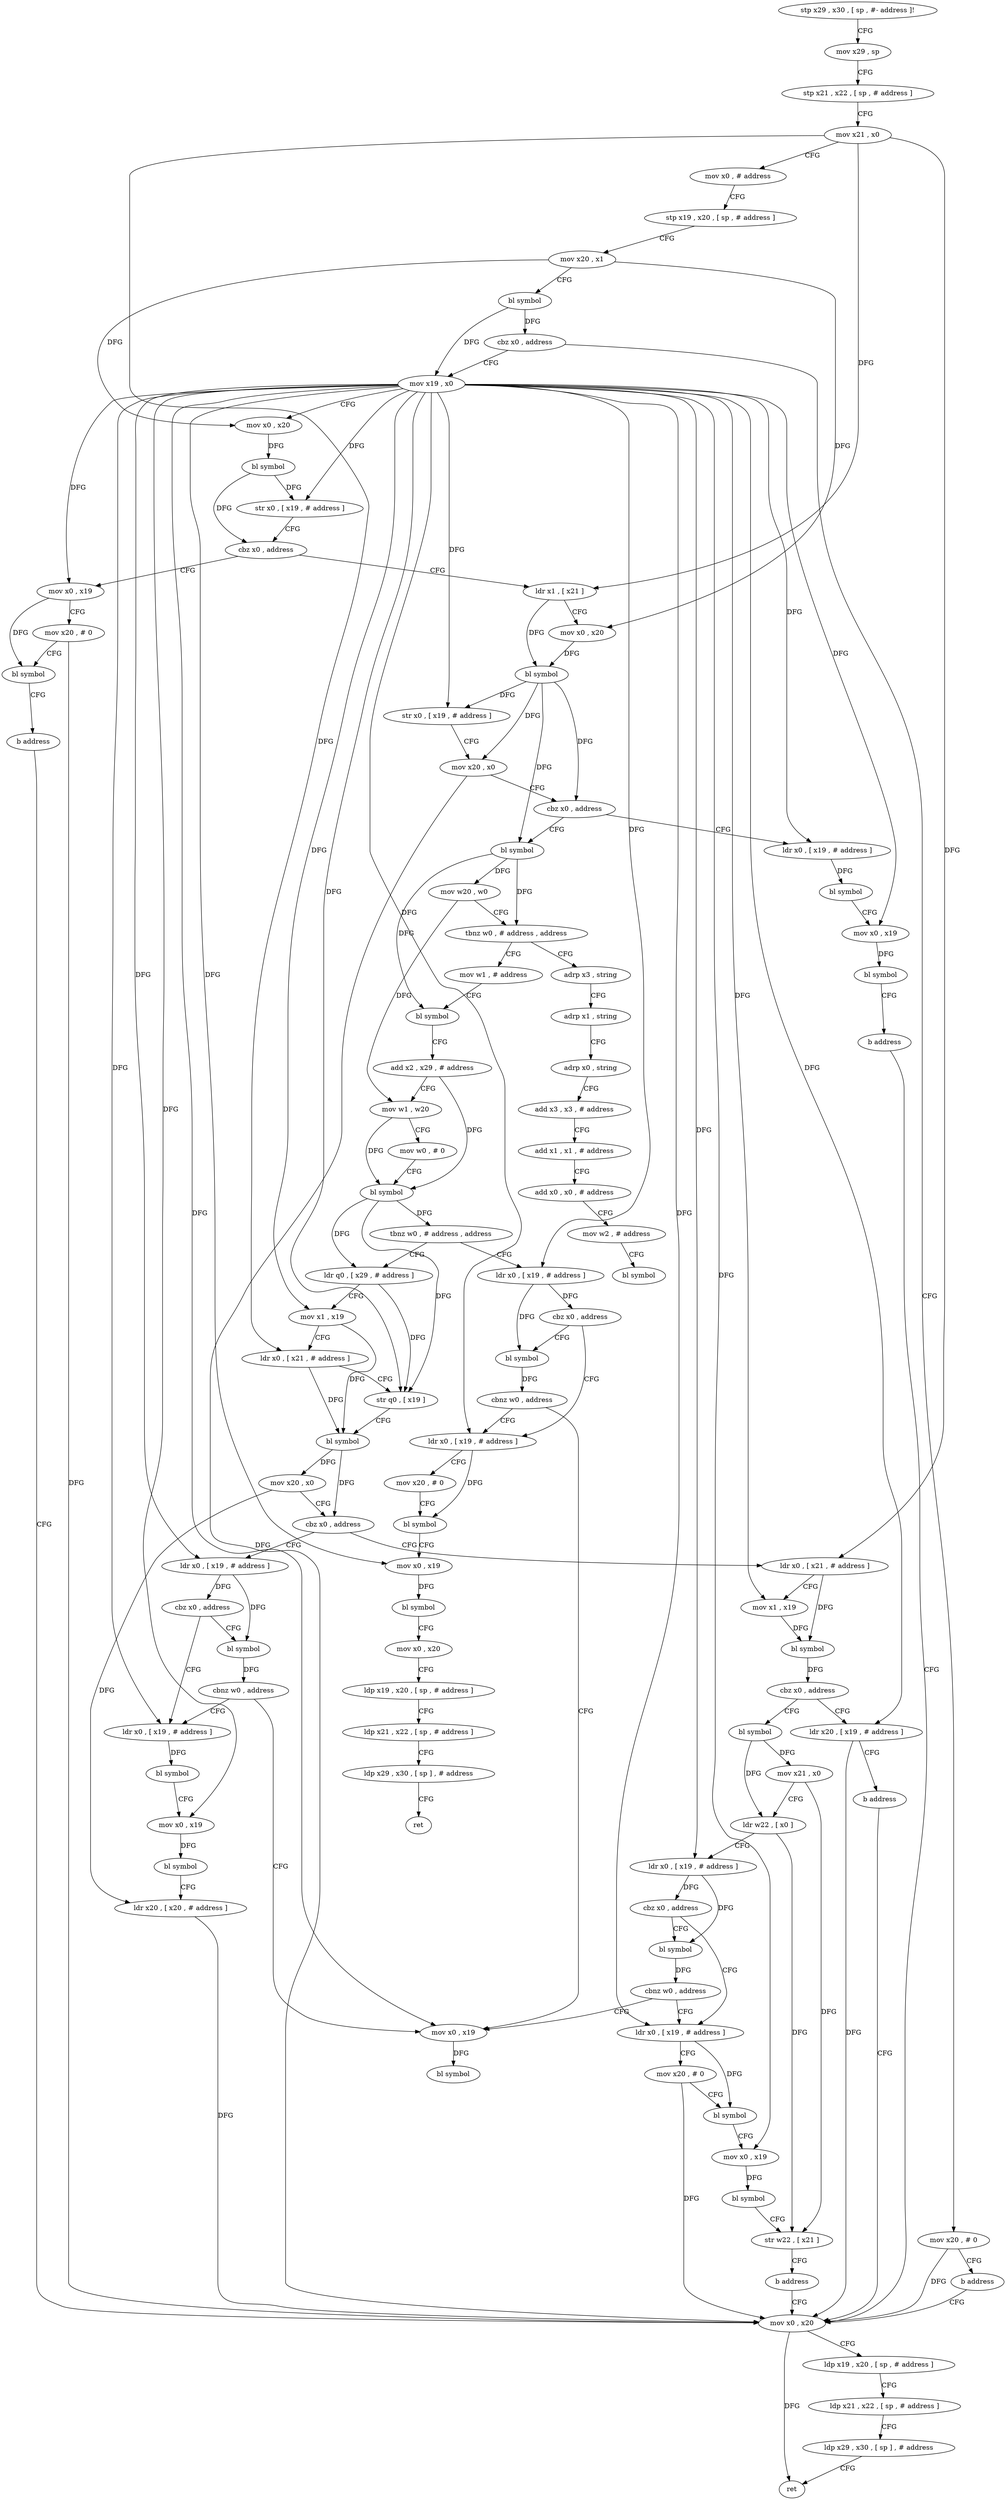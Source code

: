 digraph "func" {
"4249032" [label = "stp x29 , x30 , [ sp , #- address ]!" ]
"4249036" [label = "mov x29 , sp" ]
"4249040" [label = "stp x21 , x22 , [ sp , # address ]" ]
"4249044" [label = "mov x21 , x0" ]
"4249048" [label = "mov x0 , # address" ]
"4249052" [label = "stp x19 , x20 , [ sp , # address ]" ]
"4249056" [label = "mov x20 , x1" ]
"4249060" [label = "bl symbol" ]
"4249064" [label = "cbz x0 , address" ]
"4249320" [label = "mov x20 , # 0" ]
"4249068" [label = "mov x19 , x0" ]
"4249324" [label = "b address" ]
"4249216" [label = "mov x0 , x20" ]
"4249072" [label = "mov x0 , x20" ]
"4249076" [label = "bl symbol" ]
"4249080" [label = "str x0 , [ x19 , # address ]" ]
"4249084" [label = "cbz x0 , address" ]
"4249328" [label = "mov x0 , x19" ]
"4249088" [label = "ldr x1 , [ x21 ]" ]
"4249220" [label = "ldp x19 , x20 , [ sp , # address ]" ]
"4249224" [label = "ldp x21 , x22 , [ sp , # address ]" ]
"4249228" [label = "ldp x29 , x30 , [ sp ] , # address" ]
"4249232" [label = "ret" ]
"4249332" [label = "mov x20 , # 0" ]
"4249336" [label = "bl symbol" ]
"4249340" [label = "b address" ]
"4249092" [label = "mov x0 , x20" ]
"4249096" [label = "bl symbol" ]
"4249100" [label = "str x0 , [ x19 , # address ]" ]
"4249104" [label = "mov x20 , x0" ]
"4249108" [label = "cbz x0 , address" ]
"4249344" [label = "ldr x0 , [ x19 , # address ]" ]
"4249112" [label = "bl symbol" ]
"4249348" [label = "bl symbol" ]
"4249352" [label = "mov x0 , x19" ]
"4249356" [label = "bl symbol" ]
"4249360" [label = "b address" ]
"4249116" [label = "mov w20 , w0" ]
"4249120" [label = "tbnz w0 , # address , address" ]
"4249420" [label = "adrp x3 , string" ]
"4249124" [label = "mov w1 , # address" ]
"4249424" [label = "adrp x1 , string" ]
"4249428" [label = "adrp x0 , string" ]
"4249432" [label = "add x3 , x3 , # address" ]
"4249436" [label = "add x1 , x1 , # address" ]
"4249440" [label = "add x0 , x0 , # address" ]
"4249444" [label = "mov w2 , # address" ]
"4249448" [label = "bl symbol" ]
"4249128" [label = "bl symbol" ]
"4249132" [label = "add x2 , x29 , # address" ]
"4249136" [label = "mov w1 , w20" ]
"4249140" [label = "mov w0 , # 0" ]
"4249144" [label = "bl symbol" ]
"4249148" [label = "tbnz w0 , # address , address" ]
"4249240" [label = "ldr x0 , [ x19 , # address ]" ]
"4249152" [label = "ldr q0 , [ x29 , # address ]" ]
"4249244" [label = "cbz x0 , address" ]
"4249256" [label = "ldr x0 , [ x19 , # address ]" ]
"4249248" [label = "bl symbol" ]
"4249156" [label = "mov x1 , x19" ]
"4249160" [label = "ldr x0 , [ x21 , # address ]" ]
"4249164" [label = "str q0 , [ x19 ]" ]
"4249168" [label = "bl symbol" ]
"4249172" [label = "mov x20 , x0" ]
"4249176" [label = "cbz x0 , address" ]
"4249296" [label = "ldr x0 , [ x21 , # address ]" ]
"4249180" [label = "ldr x0 , [ x19 , # address ]" ]
"4249260" [label = "mov x20 , # 0" ]
"4249264" [label = "bl symbol" ]
"4249268" [label = "mov x0 , x19" ]
"4249272" [label = "bl symbol" ]
"4249276" [label = "mov x0 , x20" ]
"4249280" [label = "ldp x19 , x20 , [ sp , # address ]" ]
"4249284" [label = "ldp x21 , x22 , [ sp , # address ]" ]
"4249288" [label = "ldp x29 , x30 , [ sp ] , # address" ]
"4249292" [label = "ret" ]
"4249252" [label = "cbnz w0 , address" ]
"4249452" [label = "mov x0 , x19" ]
"4249300" [label = "mov x1 , x19" ]
"4249304" [label = "bl symbol" ]
"4249308" [label = "cbz x0 , address" ]
"4249364" [label = "bl symbol" ]
"4249312" [label = "ldr x20 , [ x19 , # address ]" ]
"4249184" [label = "cbz x0 , address" ]
"4249196" [label = "ldr x0 , [ x19 , # address ]" ]
"4249188" [label = "bl symbol" ]
"4249456" [label = "bl symbol" ]
"4249368" [label = "mov x21 , x0" ]
"4249372" [label = "ldr w22 , [ x0 ]" ]
"4249376" [label = "ldr x0 , [ x19 , # address ]" ]
"4249380" [label = "cbz x0 , address" ]
"4249392" [label = "ldr x0 , [ x19 , # address ]" ]
"4249384" [label = "bl symbol" ]
"4249316" [label = "b address" ]
"4249200" [label = "bl symbol" ]
"4249204" [label = "mov x0 , x19" ]
"4249208" [label = "bl symbol" ]
"4249212" [label = "ldr x20 , [ x20 , # address ]" ]
"4249192" [label = "cbnz w0 , address" ]
"4249396" [label = "mov x20 , # 0" ]
"4249400" [label = "bl symbol" ]
"4249404" [label = "mov x0 , x19" ]
"4249408" [label = "bl symbol" ]
"4249412" [label = "str w22 , [ x21 ]" ]
"4249416" [label = "b address" ]
"4249388" [label = "cbnz w0 , address" ]
"4249032" -> "4249036" [ label = "CFG" ]
"4249036" -> "4249040" [ label = "CFG" ]
"4249040" -> "4249044" [ label = "CFG" ]
"4249044" -> "4249048" [ label = "CFG" ]
"4249044" -> "4249088" [ label = "DFG" ]
"4249044" -> "4249160" [ label = "DFG" ]
"4249044" -> "4249296" [ label = "DFG" ]
"4249048" -> "4249052" [ label = "CFG" ]
"4249052" -> "4249056" [ label = "CFG" ]
"4249056" -> "4249060" [ label = "CFG" ]
"4249056" -> "4249072" [ label = "DFG" ]
"4249056" -> "4249092" [ label = "DFG" ]
"4249060" -> "4249064" [ label = "DFG" ]
"4249060" -> "4249068" [ label = "DFG" ]
"4249064" -> "4249320" [ label = "CFG" ]
"4249064" -> "4249068" [ label = "CFG" ]
"4249320" -> "4249324" [ label = "CFG" ]
"4249320" -> "4249216" [ label = "DFG" ]
"4249068" -> "4249072" [ label = "CFG" ]
"4249068" -> "4249080" [ label = "DFG" ]
"4249068" -> "4249328" [ label = "DFG" ]
"4249068" -> "4249100" [ label = "DFG" ]
"4249068" -> "4249344" [ label = "DFG" ]
"4249068" -> "4249352" [ label = "DFG" ]
"4249068" -> "4249240" [ label = "DFG" ]
"4249068" -> "4249156" [ label = "DFG" ]
"4249068" -> "4249164" [ label = "DFG" ]
"4249068" -> "4249256" [ label = "DFG" ]
"4249068" -> "4249268" [ label = "DFG" ]
"4249068" -> "4249300" [ label = "DFG" ]
"4249068" -> "4249180" [ label = "DFG" ]
"4249068" -> "4249452" [ label = "DFG" ]
"4249068" -> "4249376" [ label = "DFG" ]
"4249068" -> "4249312" [ label = "DFG" ]
"4249068" -> "4249196" [ label = "DFG" ]
"4249068" -> "4249204" [ label = "DFG" ]
"4249068" -> "4249392" [ label = "DFG" ]
"4249068" -> "4249404" [ label = "DFG" ]
"4249324" -> "4249216" [ label = "CFG" ]
"4249216" -> "4249220" [ label = "CFG" ]
"4249216" -> "4249232" [ label = "DFG" ]
"4249072" -> "4249076" [ label = "DFG" ]
"4249076" -> "4249080" [ label = "DFG" ]
"4249076" -> "4249084" [ label = "DFG" ]
"4249080" -> "4249084" [ label = "CFG" ]
"4249084" -> "4249328" [ label = "CFG" ]
"4249084" -> "4249088" [ label = "CFG" ]
"4249328" -> "4249332" [ label = "CFG" ]
"4249328" -> "4249336" [ label = "DFG" ]
"4249088" -> "4249092" [ label = "CFG" ]
"4249088" -> "4249096" [ label = "DFG" ]
"4249220" -> "4249224" [ label = "CFG" ]
"4249224" -> "4249228" [ label = "CFG" ]
"4249228" -> "4249232" [ label = "CFG" ]
"4249332" -> "4249336" [ label = "CFG" ]
"4249332" -> "4249216" [ label = "DFG" ]
"4249336" -> "4249340" [ label = "CFG" ]
"4249340" -> "4249216" [ label = "CFG" ]
"4249092" -> "4249096" [ label = "DFG" ]
"4249096" -> "4249100" [ label = "DFG" ]
"4249096" -> "4249104" [ label = "DFG" ]
"4249096" -> "4249108" [ label = "DFG" ]
"4249096" -> "4249112" [ label = "DFG" ]
"4249100" -> "4249104" [ label = "CFG" ]
"4249104" -> "4249108" [ label = "CFG" ]
"4249104" -> "4249216" [ label = "DFG" ]
"4249108" -> "4249344" [ label = "CFG" ]
"4249108" -> "4249112" [ label = "CFG" ]
"4249344" -> "4249348" [ label = "DFG" ]
"4249112" -> "4249116" [ label = "DFG" ]
"4249112" -> "4249120" [ label = "DFG" ]
"4249112" -> "4249128" [ label = "DFG" ]
"4249348" -> "4249352" [ label = "CFG" ]
"4249352" -> "4249356" [ label = "DFG" ]
"4249356" -> "4249360" [ label = "CFG" ]
"4249360" -> "4249216" [ label = "CFG" ]
"4249116" -> "4249120" [ label = "CFG" ]
"4249116" -> "4249136" [ label = "DFG" ]
"4249120" -> "4249420" [ label = "CFG" ]
"4249120" -> "4249124" [ label = "CFG" ]
"4249420" -> "4249424" [ label = "CFG" ]
"4249124" -> "4249128" [ label = "CFG" ]
"4249424" -> "4249428" [ label = "CFG" ]
"4249428" -> "4249432" [ label = "CFG" ]
"4249432" -> "4249436" [ label = "CFG" ]
"4249436" -> "4249440" [ label = "CFG" ]
"4249440" -> "4249444" [ label = "CFG" ]
"4249444" -> "4249448" [ label = "CFG" ]
"4249128" -> "4249132" [ label = "CFG" ]
"4249132" -> "4249136" [ label = "CFG" ]
"4249132" -> "4249144" [ label = "DFG" ]
"4249136" -> "4249140" [ label = "CFG" ]
"4249136" -> "4249144" [ label = "DFG" ]
"4249140" -> "4249144" [ label = "CFG" ]
"4249144" -> "4249148" [ label = "DFG" ]
"4249144" -> "4249152" [ label = "DFG" ]
"4249144" -> "4249164" [ label = "DFG" ]
"4249148" -> "4249240" [ label = "CFG" ]
"4249148" -> "4249152" [ label = "CFG" ]
"4249240" -> "4249244" [ label = "DFG" ]
"4249240" -> "4249248" [ label = "DFG" ]
"4249152" -> "4249156" [ label = "CFG" ]
"4249152" -> "4249164" [ label = "DFG" ]
"4249244" -> "4249256" [ label = "CFG" ]
"4249244" -> "4249248" [ label = "CFG" ]
"4249256" -> "4249260" [ label = "CFG" ]
"4249256" -> "4249264" [ label = "DFG" ]
"4249248" -> "4249252" [ label = "DFG" ]
"4249156" -> "4249160" [ label = "CFG" ]
"4249156" -> "4249168" [ label = "DFG" ]
"4249160" -> "4249164" [ label = "CFG" ]
"4249160" -> "4249168" [ label = "DFG" ]
"4249164" -> "4249168" [ label = "CFG" ]
"4249168" -> "4249172" [ label = "DFG" ]
"4249168" -> "4249176" [ label = "DFG" ]
"4249172" -> "4249176" [ label = "CFG" ]
"4249172" -> "4249212" [ label = "DFG" ]
"4249176" -> "4249296" [ label = "CFG" ]
"4249176" -> "4249180" [ label = "CFG" ]
"4249296" -> "4249300" [ label = "CFG" ]
"4249296" -> "4249304" [ label = "DFG" ]
"4249180" -> "4249184" [ label = "DFG" ]
"4249180" -> "4249188" [ label = "DFG" ]
"4249260" -> "4249264" [ label = "CFG" ]
"4249264" -> "4249268" [ label = "CFG" ]
"4249268" -> "4249272" [ label = "DFG" ]
"4249272" -> "4249276" [ label = "CFG" ]
"4249276" -> "4249280" [ label = "CFG" ]
"4249280" -> "4249284" [ label = "CFG" ]
"4249284" -> "4249288" [ label = "CFG" ]
"4249288" -> "4249292" [ label = "CFG" ]
"4249252" -> "4249452" [ label = "CFG" ]
"4249252" -> "4249256" [ label = "CFG" ]
"4249452" -> "4249456" [ label = "DFG" ]
"4249300" -> "4249304" [ label = "DFG" ]
"4249304" -> "4249308" [ label = "DFG" ]
"4249308" -> "4249364" [ label = "CFG" ]
"4249308" -> "4249312" [ label = "CFG" ]
"4249364" -> "4249368" [ label = "DFG" ]
"4249364" -> "4249372" [ label = "DFG" ]
"4249312" -> "4249316" [ label = "CFG" ]
"4249312" -> "4249216" [ label = "DFG" ]
"4249184" -> "4249196" [ label = "CFG" ]
"4249184" -> "4249188" [ label = "CFG" ]
"4249196" -> "4249200" [ label = "DFG" ]
"4249188" -> "4249192" [ label = "DFG" ]
"4249368" -> "4249372" [ label = "CFG" ]
"4249368" -> "4249412" [ label = "DFG" ]
"4249372" -> "4249376" [ label = "CFG" ]
"4249372" -> "4249412" [ label = "DFG" ]
"4249376" -> "4249380" [ label = "DFG" ]
"4249376" -> "4249384" [ label = "DFG" ]
"4249380" -> "4249392" [ label = "CFG" ]
"4249380" -> "4249384" [ label = "CFG" ]
"4249392" -> "4249396" [ label = "CFG" ]
"4249392" -> "4249400" [ label = "DFG" ]
"4249384" -> "4249388" [ label = "DFG" ]
"4249316" -> "4249216" [ label = "CFG" ]
"4249200" -> "4249204" [ label = "CFG" ]
"4249204" -> "4249208" [ label = "DFG" ]
"4249208" -> "4249212" [ label = "CFG" ]
"4249212" -> "4249216" [ label = "DFG" ]
"4249192" -> "4249452" [ label = "CFG" ]
"4249192" -> "4249196" [ label = "CFG" ]
"4249396" -> "4249400" [ label = "CFG" ]
"4249396" -> "4249216" [ label = "DFG" ]
"4249400" -> "4249404" [ label = "CFG" ]
"4249404" -> "4249408" [ label = "DFG" ]
"4249408" -> "4249412" [ label = "CFG" ]
"4249412" -> "4249416" [ label = "CFG" ]
"4249416" -> "4249216" [ label = "CFG" ]
"4249388" -> "4249452" [ label = "CFG" ]
"4249388" -> "4249392" [ label = "CFG" ]
}
